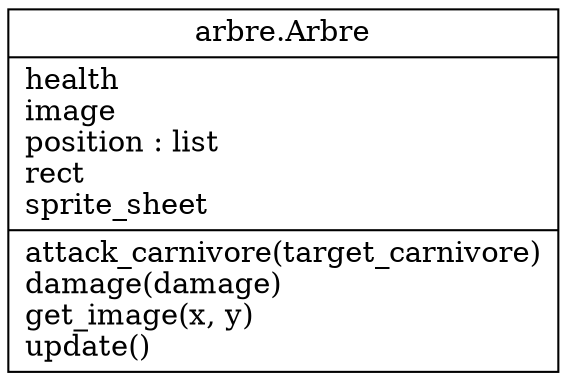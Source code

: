 digraph "classes_demo_DVP3" {
rankdir=BT
charset="utf-8"
"arbre.Arbre" [color="black", fontcolor="black", label="{arbre.Arbre|health\limage\lposition : list\lrect\lsprite_sheet\l|attack_carnivore(target_carnivore)\ldamage(damage)\lget_image(x, y)\lupdate()\l}", shape="record", style="solid"];
}
